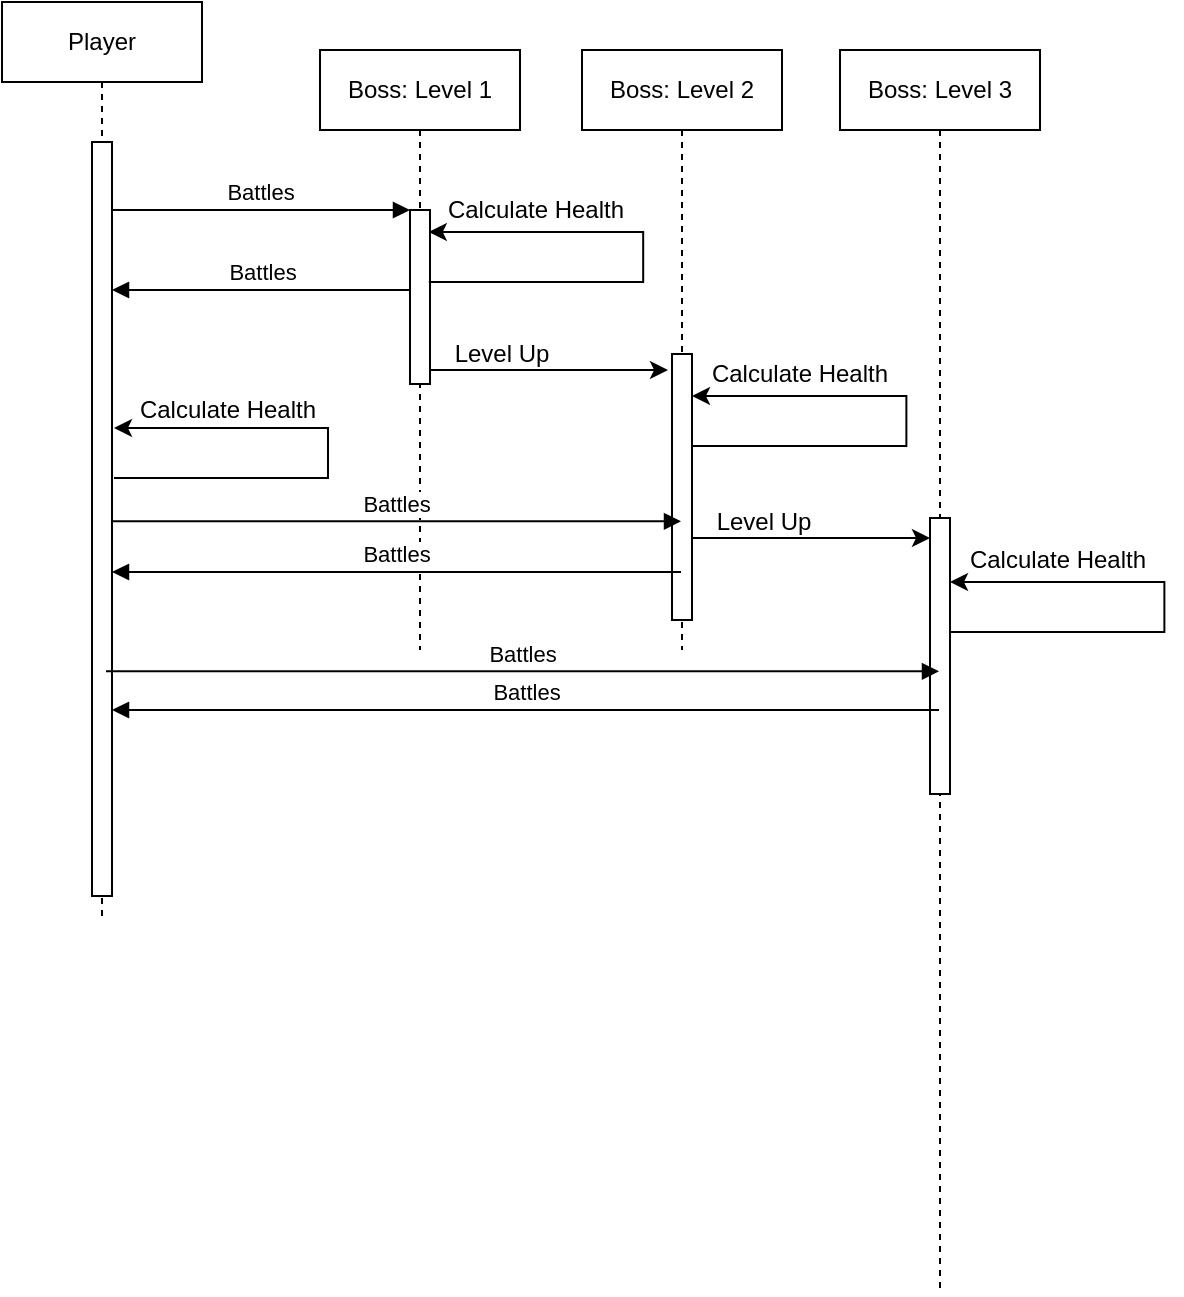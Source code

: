 <mxfile version="26.0.11">
  <diagram name="Page-1" id="2YBvvXClWsGukQMizWep">
    <mxGraphModel dx="658" dy="446" grid="0" gridSize="10" guides="1" tooltips="1" connect="1" arrows="1" fold="1" page="1" pageScale="1" pageWidth="850" pageHeight="1100" math="0" shadow="0">
      <root>
        <mxCell id="0" />
        <mxCell id="1" parent="0" />
        <mxCell id="aM9ryv3xv72pqoxQDRHE-1" value="Player" style="shape=umlLifeline;perimeter=lifelinePerimeter;whiteSpace=wrap;html=1;container=0;dropTarget=0;collapsible=0;recursiveResize=0;outlineConnect=0;portConstraint=eastwest;newEdgeStyle={&quot;edgeStyle&quot;:&quot;elbowEdgeStyle&quot;,&quot;elbow&quot;:&quot;vertical&quot;,&quot;curved&quot;:0,&quot;rounded&quot;:0};" parent="1" vertex="1">
          <mxGeometry x="61" y="16" width="100" height="457" as="geometry" />
        </mxCell>
        <mxCell id="aM9ryv3xv72pqoxQDRHE-2" value="" style="html=1;points=[];perimeter=orthogonalPerimeter;outlineConnect=0;targetShapes=umlLifeline;portConstraint=eastwest;newEdgeStyle={&quot;edgeStyle&quot;:&quot;elbowEdgeStyle&quot;,&quot;elbow&quot;:&quot;vertical&quot;,&quot;curved&quot;:0,&quot;rounded&quot;:0};" parent="aM9ryv3xv72pqoxQDRHE-1" vertex="1">
          <mxGeometry x="45" y="70" width="10" height="377" as="geometry" />
        </mxCell>
        <mxCell id="aM9ryv3xv72pqoxQDRHE-5" value="Boss: Level 1" style="shape=umlLifeline;perimeter=lifelinePerimeter;whiteSpace=wrap;html=1;container=0;dropTarget=0;collapsible=0;recursiveResize=0;outlineConnect=0;portConstraint=eastwest;newEdgeStyle={&quot;edgeStyle&quot;:&quot;elbowEdgeStyle&quot;,&quot;elbow&quot;:&quot;vertical&quot;,&quot;curved&quot;:0,&quot;rounded&quot;:0};" parent="1" vertex="1">
          <mxGeometry x="220" y="40" width="100" height="300" as="geometry" />
        </mxCell>
        <mxCell id="aM9ryv3xv72pqoxQDRHE-6" value="" style="html=1;points=[];perimeter=orthogonalPerimeter;outlineConnect=0;targetShapes=umlLifeline;portConstraint=eastwest;newEdgeStyle={&quot;edgeStyle&quot;:&quot;elbowEdgeStyle&quot;,&quot;elbow&quot;:&quot;vertical&quot;,&quot;curved&quot;:0,&quot;rounded&quot;:0};" parent="aM9ryv3xv72pqoxQDRHE-5" vertex="1">
          <mxGeometry x="45" y="80" width="10" height="87" as="geometry" />
        </mxCell>
        <mxCell id="aM9ryv3xv72pqoxQDRHE-7" value="Battles" style="html=1;verticalAlign=bottom;endArrow=block;edgeStyle=elbowEdgeStyle;elbow=vertical;curved=0;rounded=0;" parent="1" source="aM9ryv3xv72pqoxQDRHE-2" target="aM9ryv3xv72pqoxQDRHE-6" edge="1">
          <mxGeometry x="-0.004" relative="1" as="geometry">
            <mxPoint x="195" y="130" as="sourcePoint" />
            <Array as="points">
              <mxPoint x="180" y="120" />
            </Array>
            <mxPoint as="offset" />
          </mxGeometry>
        </mxCell>
        <mxCell id="aM9ryv3xv72pqoxQDRHE-9" value="Battles" style="html=1;verticalAlign=bottom;endArrow=block;edgeStyle=elbowEdgeStyle;elbow=vertical;curved=0;rounded=0;" parent="1" source="aM9ryv3xv72pqoxQDRHE-6" edge="1">
          <mxGeometry relative="1" as="geometry">
            <mxPoint x="175" y="160" as="sourcePoint" />
            <Array as="points">
              <mxPoint x="190" y="160" />
            </Array>
            <mxPoint x="116" y="160" as="targetPoint" />
          </mxGeometry>
        </mxCell>
        <mxCell id="pOHNztfmvKQ-Ok3p9Knd-2" value="Boss: Level 2" style="shape=umlLifeline;perimeter=lifelinePerimeter;whiteSpace=wrap;html=1;container=0;dropTarget=0;collapsible=0;recursiveResize=0;outlineConnect=0;portConstraint=eastwest;newEdgeStyle={&quot;edgeStyle&quot;:&quot;elbowEdgeStyle&quot;,&quot;elbow&quot;:&quot;vertical&quot;,&quot;curved&quot;:0,&quot;rounded&quot;:0};" vertex="1" parent="1">
          <mxGeometry x="351" y="40" width="100" height="300" as="geometry" />
        </mxCell>
        <mxCell id="pOHNztfmvKQ-Ok3p9Knd-3" value="" style="html=1;points=[];perimeter=orthogonalPerimeter;outlineConnect=0;targetShapes=umlLifeline;portConstraint=eastwest;newEdgeStyle={&quot;edgeStyle&quot;:&quot;elbowEdgeStyle&quot;,&quot;elbow&quot;:&quot;vertical&quot;,&quot;curved&quot;:0,&quot;rounded&quot;:0};" vertex="1" parent="pOHNztfmvKQ-Ok3p9Knd-2">
          <mxGeometry x="45" y="152" width="10" height="133" as="geometry" />
        </mxCell>
        <mxCell id="pOHNztfmvKQ-Ok3p9Knd-4" value="Boss: Level 3" style="shape=umlLifeline;perimeter=lifelinePerimeter;whiteSpace=wrap;html=1;container=0;dropTarget=0;collapsible=0;recursiveResize=0;outlineConnect=0;portConstraint=eastwest;newEdgeStyle={&quot;edgeStyle&quot;:&quot;elbowEdgeStyle&quot;,&quot;elbow&quot;:&quot;vertical&quot;,&quot;curved&quot;:0,&quot;rounded&quot;:0};" vertex="1" parent="1">
          <mxGeometry x="480" y="40" width="100" height="622" as="geometry" />
        </mxCell>
        <mxCell id="pOHNztfmvKQ-Ok3p9Knd-5" value="" style="html=1;points=[];perimeter=orthogonalPerimeter;outlineConnect=0;targetShapes=umlLifeline;portConstraint=eastwest;newEdgeStyle={&quot;edgeStyle&quot;:&quot;elbowEdgeStyle&quot;,&quot;elbow&quot;:&quot;vertical&quot;,&quot;curved&quot;:0,&quot;rounded&quot;:0};" vertex="1" parent="pOHNztfmvKQ-Ok3p9Knd-4">
          <mxGeometry x="45" y="234" width="10" height="138" as="geometry" />
        </mxCell>
        <mxCell id="pOHNztfmvKQ-Ok3p9Knd-8" value="" style="endArrow=classic;html=1;rounded=0;" edge="1" parent="1">
          <mxGeometry width="50" height="50" relative="1" as="geometry">
            <mxPoint x="274.4" y="156" as="sourcePoint" />
            <mxPoint x="274.4" y="131" as="targetPoint" />
            <Array as="points">
              <mxPoint x="381.59" y="156" />
              <mxPoint x="381.59" y="131" />
            </Array>
          </mxGeometry>
        </mxCell>
        <mxCell id="pOHNztfmvKQ-Ok3p9Knd-12" value="Calculate Health" style="text;html=1;align=center;verticalAlign=middle;whiteSpace=wrap;rounded=0;" vertex="1" parent="1">
          <mxGeometry x="275" y="105" width="106" height="30" as="geometry" />
        </mxCell>
        <mxCell id="pOHNztfmvKQ-Ok3p9Knd-13" value="" style="endArrow=classic;html=1;rounded=0;" edge="1" parent="1">
          <mxGeometry width="50" height="50" relative="1" as="geometry">
            <mxPoint x="275" y="200" as="sourcePoint" />
            <mxPoint x="394" y="200" as="targetPoint" />
          </mxGeometry>
        </mxCell>
        <mxCell id="pOHNztfmvKQ-Ok3p9Knd-16" value="Level Up" style="text;html=1;align=center;verticalAlign=middle;whiteSpace=wrap;rounded=0;" vertex="1" parent="1">
          <mxGeometry x="281" y="177" width="60" height="30" as="geometry" />
        </mxCell>
        <mxCell id="pOHNztfmvKQ-Ok3p9Knd-17" value="" style="endArrow=classic;html=1;rounded=0;" edge="1" parent="1">
          <mxGeometry width="50" height="50" relative="1" as="geometry">
            <mxPoint x="406" y="284" as="sourcePoint" />
            <mxPoint x="525" y="284" as="targetPoint" />
          </mxGeometry>
        </mxCell>
        <mxCell id="pOHNztfmvKQ-Ok3p9Knd-18" value="Level Up" style="text;html=1;align=center;verticalAlign=middle;whiteSpace=wrap;rounded=0;" vertex="1" parent="1">
          <mxGeometry x="412" y="261" width="60" height="30" as="geometry" />
        </mxCell>
        <mxCell id="pOHNztfmvKQ-Ok3p9Knd-19" value="Calculate Health" style="text;html=1;align=center;verticalAlign=middle;whiteSpace=wrap;rounded=0;" vertex="1" parent="1">
          <mxGeometry x="121" y="205" width="106" height="30" as="geometry" />
        </mxCell>
        <mxCell id="pOHNztfmvKQ-Ok3p9Knd-20" value="" style="endArrow=classic;html=1;rounded=0;" edge="1" parent="1">
          <mxGeometry width="50" height="50" relative="1" as="geometry">
            <mxPoint x="117" y="254" as="sourcePoint" />
            <mxPoint x="117" y="229" as="targetPoint" />
            <Array as="points">
              <mxPoint x="224" y="254" />
              <mxPoint x="224" y="229" />
            </Array>
          </mxGeometry>
        </mxCell>
        <mxCell id="pOHNztfmvKQ-Ok3p9Knd-23" value="" style="endArrow=classic;html=1;rounded=0;" edge="1" parent="1">
          <mxGeometry width="50" height="50" relative="1" as="geometry">
            <mxPoint x="406.0" y="238" as="sourcePoint" />
            <mxPoint x="406.0" y="213" as="targetPoint" />
            <Array as="points">
              <mxPoint x="513.19" y="238" />
              <mxPoint x="513.19" y="213" />
            </Array>
          </mxGeometry>
        </mxCell>
        <mxCell id="pOHNztfmvKQ-Ok3p9Knd-24" value="Calculate Health" style="text;html=1;align=center;verticalAlign=middle;whiteSpace=wrap;rounded=0;" vertex="1" parent="1">
          <mxGeometry x="406.6" y="187" width="106" height="30" as="geometry" />
        </mxCell>
        <mxCell id="pOHNztfmvKQ-Ok3p9Knd-25" value="" style="endArrow=classic;html=1;rounded=0;" edge="1" parent="1">
          <mxGeometry width="50" height="50" relative="1" as="geometry">
            <mxPoint x="535.0" y="331" as="sourcePoint" />
            <mxPoint x="535.0" y="306" as="targetPoint" />
            <Array as="points">
              <mxPoint x="642.19" y="331" />
              <mxPoint x="642.19" y="306" />
            </Array>
          </mxGeometry>
        </mxCell>
        <mxCell id="pOHNztfmvKQ-Ok3p9Knd-26" value="Calculate Health" style="text;html=1;align=center;verticalAlign=middle;whiteSpace=wrap;rounded=0;" vertex="1" parent="1">
          <mxGeometry x="535.6" y="280" width="106" height="30" as="geometry" />
        </mxCell>
        <mxCell id="pOHNztfmvKQ-Ok3p9Knd-27" value="Battles" style="html=1;verticalAlign=bottom;endArrow=block;edgeStyle=elbowEdgeStyle;elbow=vertical;curved=0;rounded=0;" edge="1" parent="1" target="pOHNztfmvKQ-Ok3p9Knd-2">
          <mxGeometry x="-0.004" relative="1" as="geometry">
            <mxPoint x="116" y="275.66" as="sourcePoint" />
            <Array as="points">
              <mxPoint x="180" y="275.66" />
            </Array>
            <mxPoint x="265" y="275.66" as="targetPoint" />
            <mxPoint as="offset" />
          </mxGeometry>
        </mxCell>
        <mxCell id="pOHNztfmvKQ-Ok3p9Knd-28" value="Battles" style="html=1;verticalAlign=bottom;endArrow=block;edgeStyle=elbowEdgeStyle;elbow=vertical;curved=0;rounded=0;" edge="1" parent="1" source="pOHNztfmvKQ-Ok3p9Knd-2">
          <mxGeometry relative="1" as="geometry">
            <mxPoint x="265" y="301" as="sourcePoint" />
            <Array as="points">
              <mxPoint x="190" y="301" />
            </Array>
            <mxPoint x="116" y="301" as="targetPoint" />
          </mxGeometry>
        </mxCell>
        <mxCell id="pOHNztfmvKQ-Ok3p9Knd-29" value="Battles" style="html=1;verticalAlign=bottom;endArrow=block;edgeStyle=elbowEdgeStyle;elbow=vertical;curved=0;rounded=0;" edge="1" parent="1" target="pOHNztfmvKQ-Ok3p9Knd-4">
          <mxGeometry x="-0.004" relative="1" as="geometry">
            <mxPoint x="113" y="350.66" as="sourcePoint" />
            <Array as="points">
              <mxPoint x="177" y="350.66" />
            </Array>
            <mxPoint x="398" y="351" as="targetPoint" />
            <mxPoint as="offset" />
          </mxGeometry>
        </mxCell>
        <mxCell id="pOHNztfmvKQ-Ok3p9Knd-30" value="Battles" style="html=1;verticalAlign=bottom;endArrow=block;edgeStyle=elbowEdgeStyle;elbow=vertical;curved=0;rounded=0;" edge="1" parent="1" source="pOHNztfmvKQ-Ok3p9Knd-4">
          <mxGeometry relative="1" as="geometry">
            <mxPoint x="401" y="370" as="sourcePoint" />
            <Array as="points">
              <mxPoint x="190" y="370" />
            </Array>
            <mxPoint x="116" y="370" as="targetPoint" />
          </mxGeometry>
        </mxCell>
      </root>
    </mxGraphModel>
  </diagram>
</mxfile>
